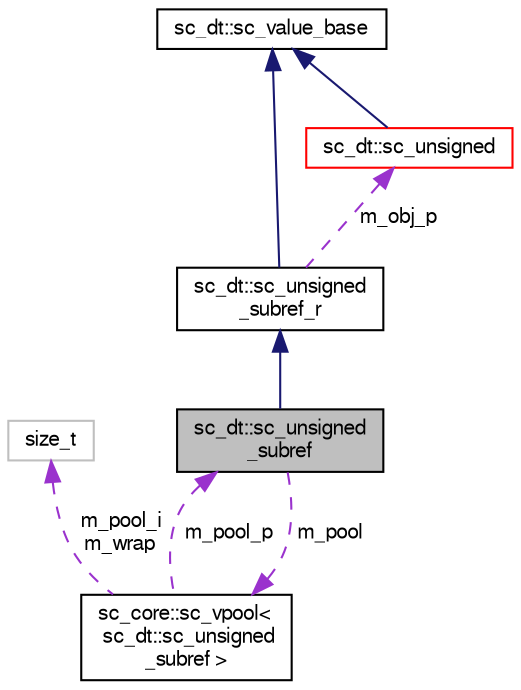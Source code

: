 digraph "sc_dt::sc_unsigned_subref"
{
  edge [fontname="FreeSans",fontsize="10",labelfontname="FreeSans",labelfontsize="10"];
  node [fontname="FreeSans",fontsize="10",shape=record];
  Node3 [label="sc_dt::sc_unsigned\l_subref",height=0.2,width=0.4,color="black", fillcolor="grey75", style="filled", fontcolor="black"];
  Node4 -> Node3 [dir="back",color="midnightblue",fontsize="10",style="solid",fontname="FreeSans"];
  Node4 [label="sc_dt::sc_unsigned\l_subref_r",height=0.2,width=0.4,color="black", fillcolor="white", style="filled",URL="$a01752.html"];
  Node5 -> Node4 [dir="back",color="midnightblue",fontsize="10",style="solid",fontname="FreeSans"];
  Node5 [label="sc_dt::sc_value_base",height=0.2,width=0.4,color="black", fillcolor="white", style="filled",URL="$a01772.html"];
  Node6 -> Node4 [dir="back",color="darkorchid3",fontsize="10",style="dashed",label=" m_obj_p" ,fontname="FreeSans"];
  Node6 [label="sc_dt::sc_unsigned",height=0.2,width=0.4,color="red", fillcolor="white", style="filled",URL="$a01760.html"];
  Node5 -> Node6 [dir="back",color="midnightblue",fontsize="10",style="solid",fontname="FreeSans"];
  Node9 -> Node3 [dir="back",color="darkorchid3",fontsize="10",style="dashed",label=" m_pool" ,fontname="FreeSans"];
  Node9 [label="sc_core::sc_vpool\<\l sc_dt::sc_unsigned\l_subref \>",height=0.2,width=0.4,color="black", fillcolor="white", style="filled",URL="$a02128.html"];
  Node3 -> Node9 [dir="back",color="darkorchid3",fontsize="10",style="dashed",label=" m_pool_p" ,fontname="FreeSans"];
  Node8 -> Node9 [dir="back",color="darkorchid3",fontsize="10",style="dashed",label=" m_pool_i\nm_wrap" ,fontname="FreeSans"];
  Node8 [label="size_t",height=0.2,width=0.4,color="grey75", fillcolor="white", style="filled"];
}
